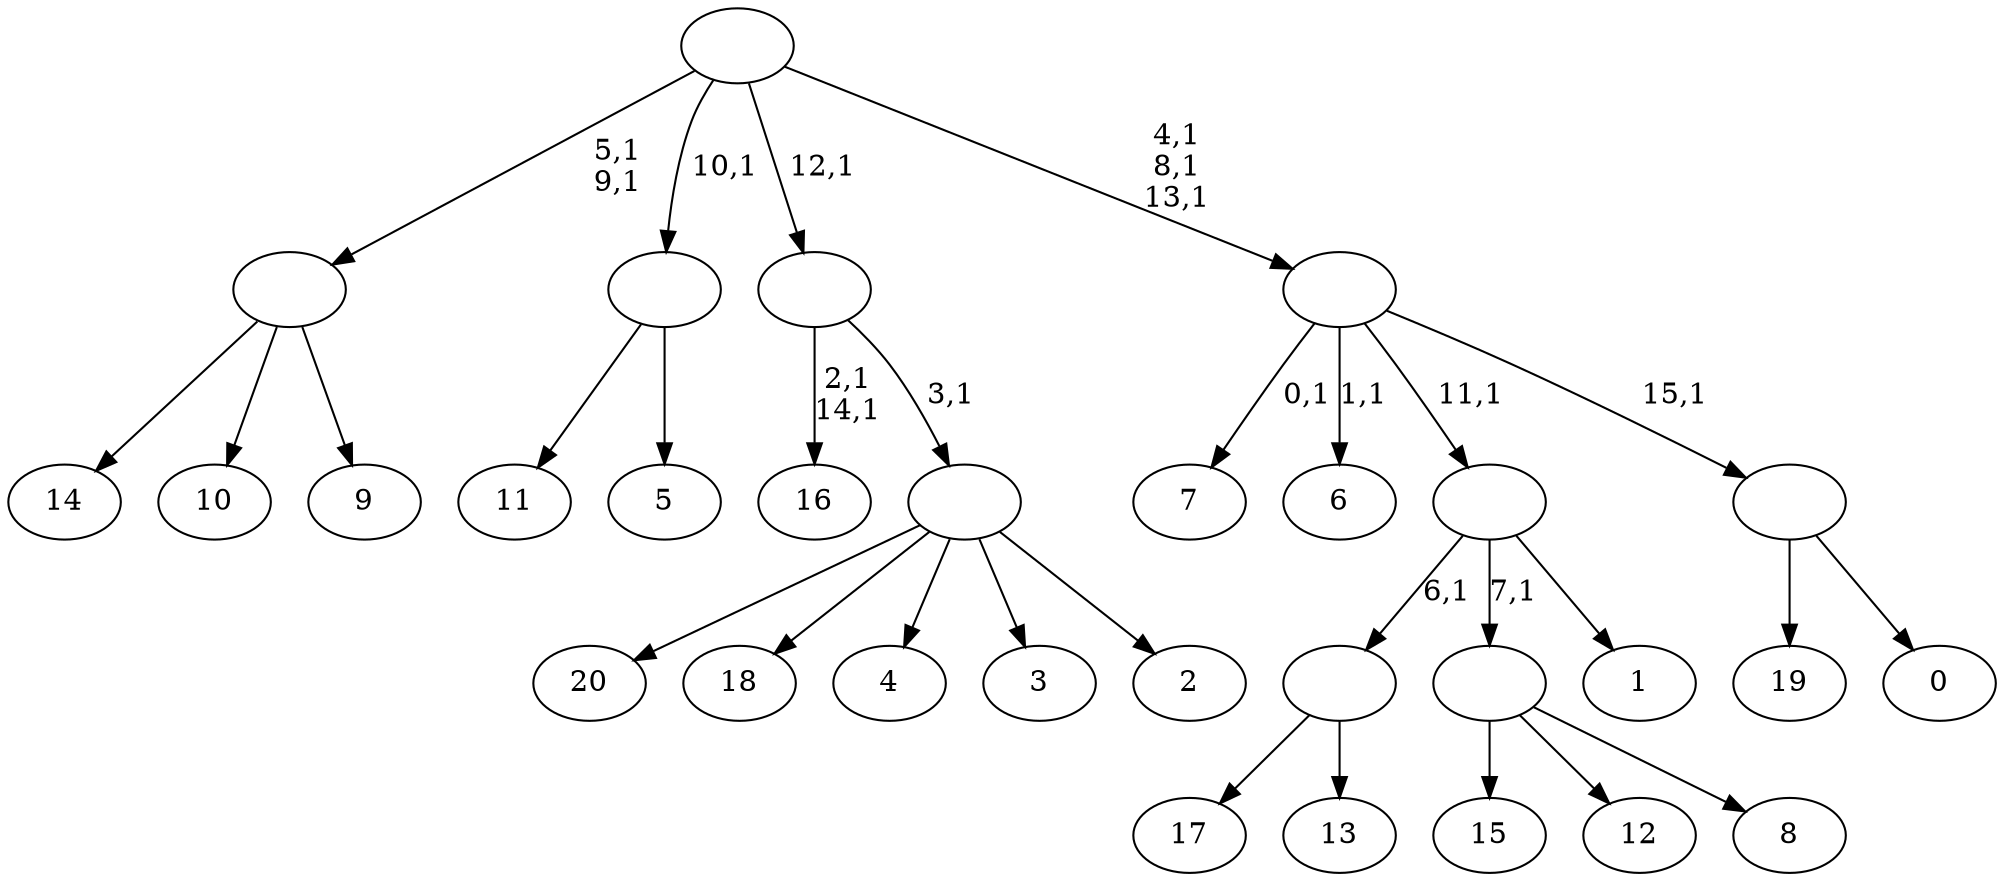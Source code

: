 digraph T {
	37 [label="20"]
	36 [label="19"]
	35 [label="18"]
	34 [label="17"]
	33 [label="16"]
	30 [label="15"]
	29 [label="14"]
	28 [label="13"]
	27 [label=""]
	26 [label="12"]
	25 [label="11"]
	24 [label="10"]
	23 [label="9"]
	22 [label=""]
	20 [label="8"]
	19 [label=""]
	18 [label="7"]
	16 [label="6"]
	14 [label="5"]
	13 [label=""]
	12 [label="4"]
	11 [label="3"]
	10 [label="2"]
	9 [label=""]
	8 [label=""]
	7 [label="1"]
	6 [label=""]
	5 [label="0"]
	4 [label=""]
	3 [label=""]
	0 [label=""]
	27 -> 34 [label=""]
	27 -> 28 [label=""]
	22 -> 29 [label=""]
	22 -> 24 [label=""]
	22 -> 23 [label=""]
	19 -> 30 [label=""]
	19 -> 26 [label=""]
	19 -> 20 [label=""]
	13 -> 25 [label=""]
	13 -> 14 [label=""]
	9 -> 37 [label=""]
	9 -> 35 [label=""]
	9 -> 12 [label=""]
	9 -> 11 [label=""]
	9 -> 10 [label=""]
	8 -> 33 [label="2,1\n14,1"]
	8 -> 9 [label="3,1"]
	6 -> 27 [label="6,1"]
	6 -> 19 [label="7,1"]
	6 -> 7 [label=""]
	4 -> 36 [label=""]
	4 -> 5 [label=""]
	3 -> 16 [label="1,1"]
	3 -> 18 [label="0,1"]
	3 -> 6 [label="11,1"]
	3 -> 4 [label="15,1"]
	0 -> 3 [label="4,1\n8,1\n13,1"]
	0 -> 22 [label="5,1\n9,1"]
	0 -> 13 [label="10,1"]
	0 -> 8 [label="12,1"]
}
